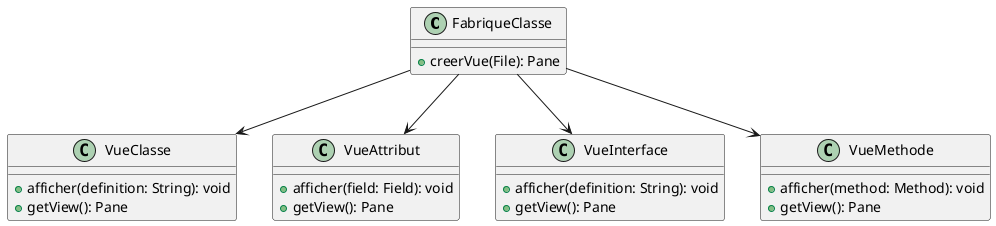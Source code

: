 @startuml

class FabriqueClasse {
    + creerVue(File): Pane
}

class VueClasse {
    + afficher(definition: String): void
    + getView(): Pane
}

class VueAttribut {
    + afficher(field: Field): void
    + getView(): Pane
}

class VueInterface {
    + afficher(definition: String): void
    + getView(): Pane
}

class VueMethode {
    + afficher(method: Method): void
    + getView(): Pane
}

FabriqueClasse --> VueClasse
FabriqueClasse --> VueAttribut
FabriqueClasse --> VueInterface
FabriqueClasse --> VueMethode

@enduml